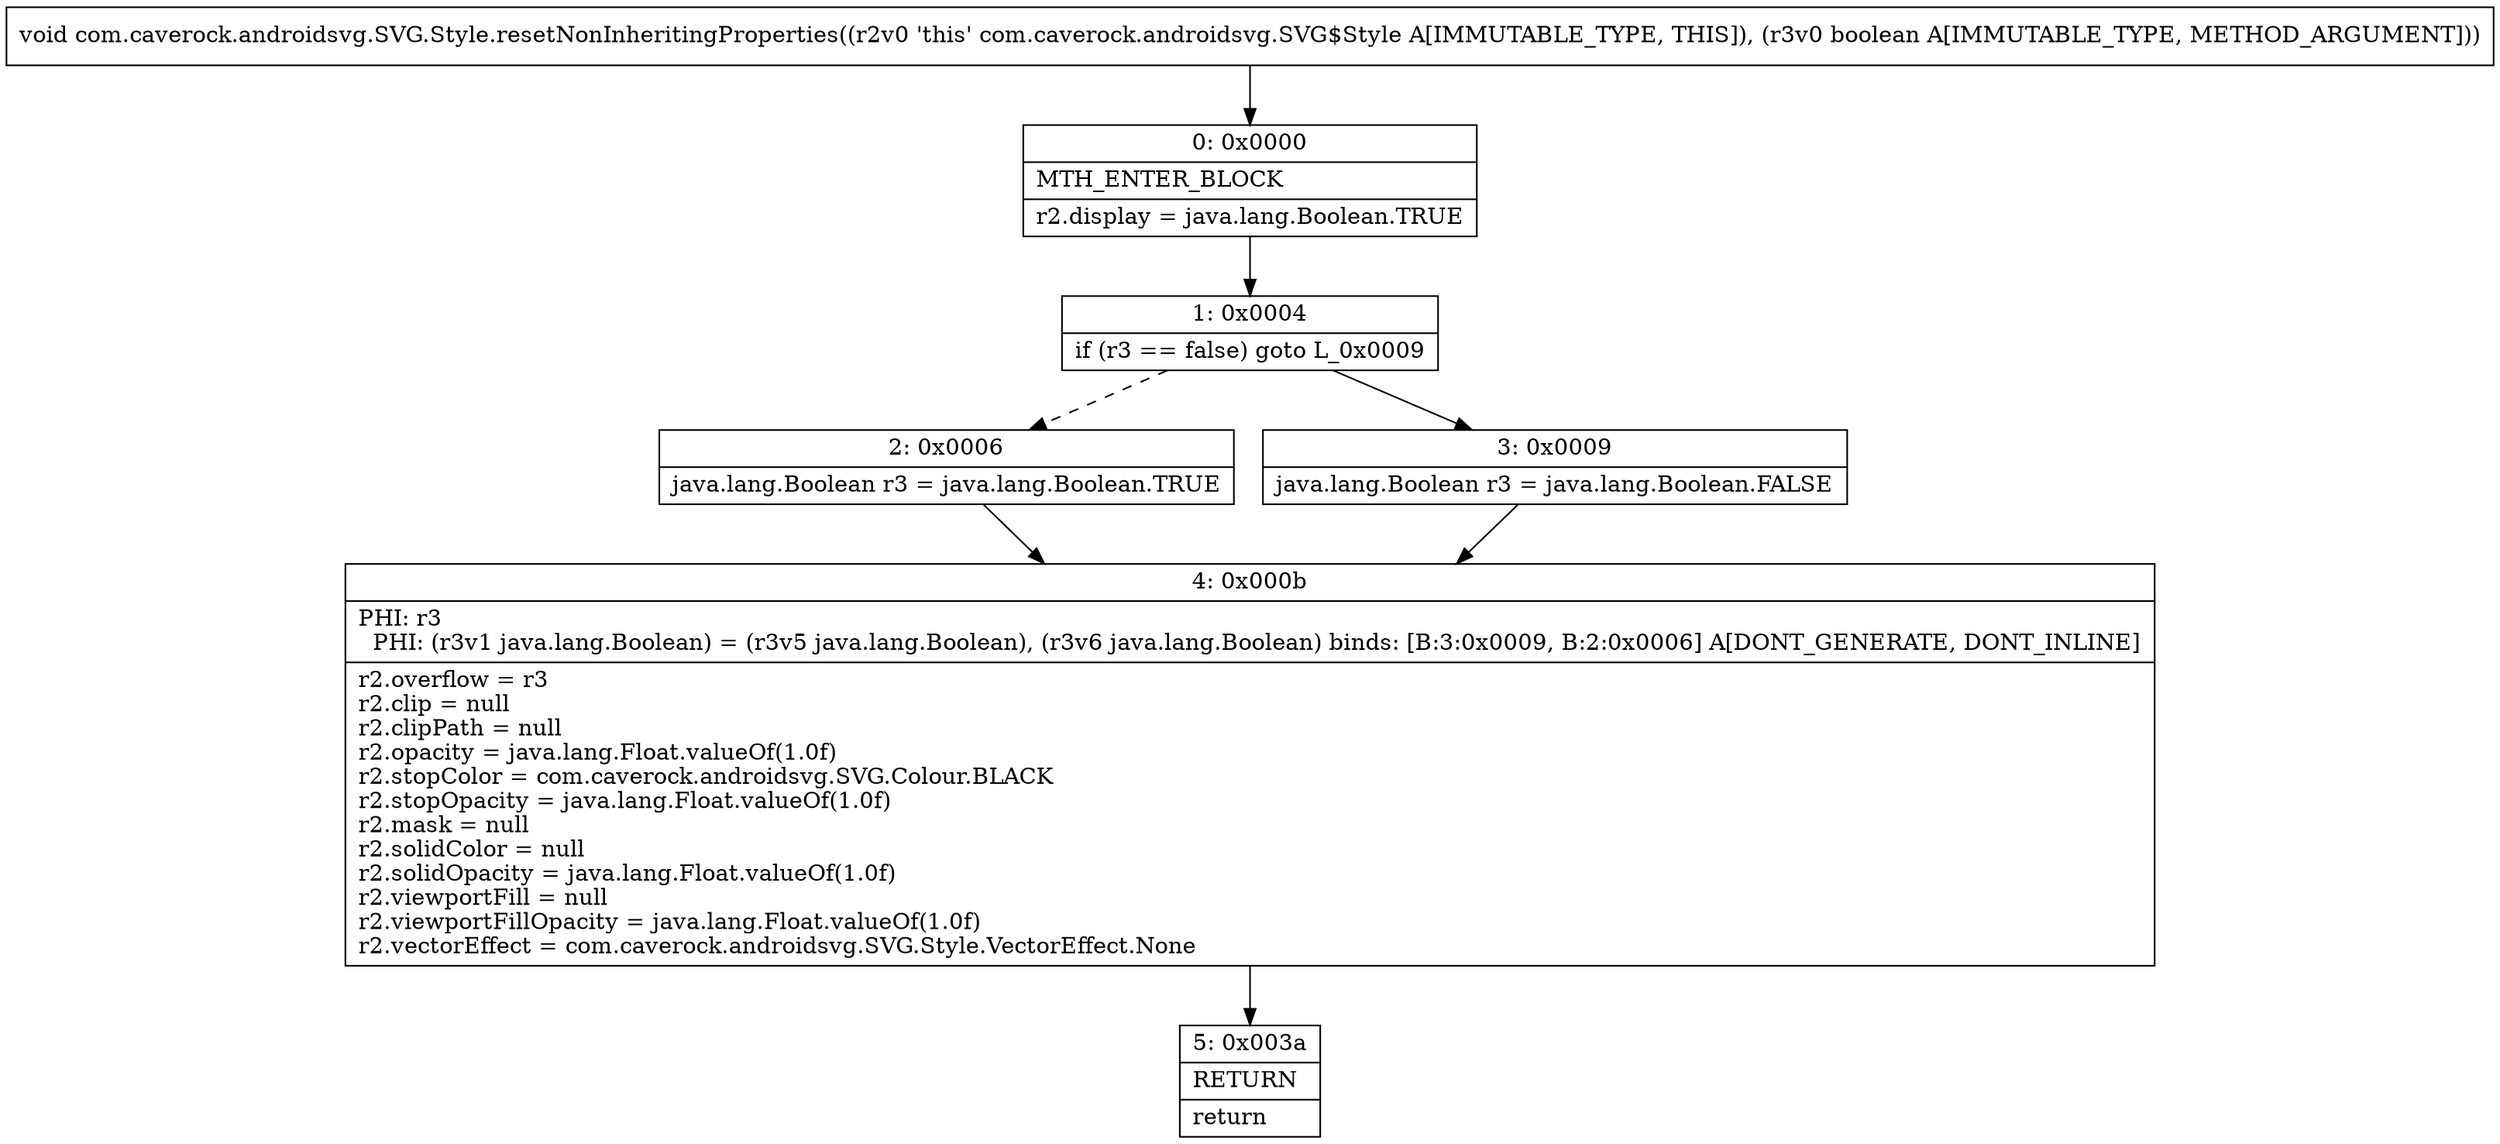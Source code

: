 digraph "CFG forcom.caverock.androidsvg.SVG.Style.resetNonInheritingProperties(Z)V" {
Node_0 [shape=record,label="{0\:\ 0x0000|MTH_ENTER_BLOCK\l|r2.display = java.lang.Boolean.TRUE\l}"];
Node_1 [shape=record,label="{1\:\ 0x0004|if (r3 == false) goto L_0x0009\l}"];
Node_2 [shape=record,label="{2\:\ 0x0006|java.lang.Boolean r3 = java.lang.Boolean.TRUE\l}"];
Node_3 [shape=record,label="{3\:\ 0x0009|java.lang.Boolean r3 = java.lang.Boolean.FALSE\l}"];
Node_4 [shape=record,label="{4\:\ 0x000b|PHI: r3 \l  PHI: (r3v1 java.lang.Boolean) = (r3v5 java.lang.Boolean), (r3v6 java.lang.Boolean) binds: [B:3:0x0009, B:2:0x0006] A[DONT_GENERATE, DONT_INLINE]\l|r2.overflow = r3\lr2.clip = null\lr2.clipPath = null\lr2.opacity = java.lang.Float.valueOf(1.0f)\lr2.stopColor = com.caverock.androidsvg.SVG.Colour.BLACK\lr2.stopOpacity = java.lang.Float.valueOf(1.0f)\lr2.mask = null\lr2.solidColor = null\lr2.solidOpacity = java.lang.Float.valueOf(1.0f)\lr2.viewportFill = null\lr2.viewportFillOpacity = java.lang.Float.valueOf(1.0f)\lr2.vectorEffect = com.caverock.androidsvg.SVG.Style.VectorEffect.None\l}"];
Node_5 [shape=record,label="{5\:\ 0x003a|RETURN\l|return\l}"];
MethodNode[shape=record,label="{void com.caverock.androidsvg.SVG.Style.resetNonInheritingProperties((r2v0 'this' com.caverock.androidsvg.SVG$Style A[IMMUTABLE_TYPE, THIS]), (r3v0 boolean A[IMMUTABLE_TYPE, METHOD_ARGUMENT])) }"];
MethodNode -> Node_0;
Node_0 -> Node_1;
Node_1 -> Node_2[style=dashed];
Node_1 -> Node_3;
Node_2 -> Node_4;
Node_3 -> Node_4;
Node_4 -> Node_5;
}


